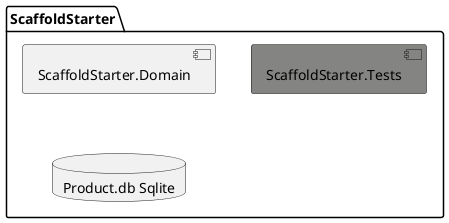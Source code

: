 @startuml
package "ScaffoldStarter" {
 [ScaffoldStarter.Domain]
 [ScaffoldStarter.Tests] #848482
 database "Product.db Sqlite"
}
@enduml